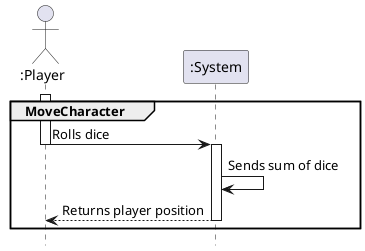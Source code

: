 @startuml

hide footbox
group MoveCharacter 

    actor ":Player" as pl
    participant ":System" as sy
    

    activate pl
    pl -> sy : Rolls dice
    deactivate pl
    activate sy
    sy -> sy: Sends sum of dice
    sy --> pl : Returns player position
    deactivate sy
end



@enduml